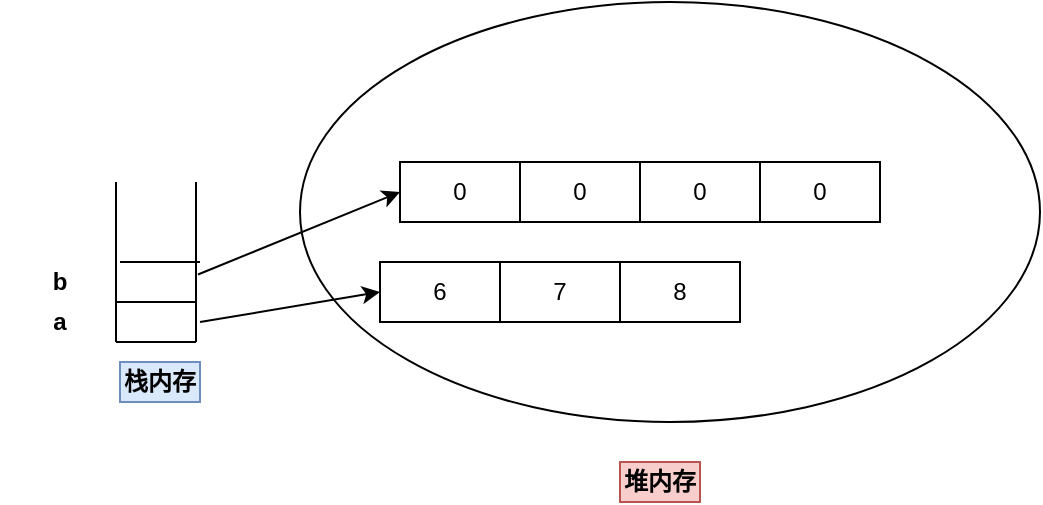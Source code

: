 <mxfile version="14.6.13" type="github">
  <diagram id="tiuxtyO_89RcUK8pPH2K" name="Page-2">
    <mxGraphModel dx="940" dy="602" grid="1" gridSize="10" guides="1" tooltips="1" connect="1" arrows="1" fold="1" page="1" pageScale="1" pageWidth="827" pageHeight="1169" math="0" shadow="0">
      <root>
        <mxCell id="JV9GuT0mUkhfZk8_u9Vu-0" />
        <mxCell id="JV9GuT0mUkhfZk8_u9Vu-1" parent="JV9GuT0mUkhfZk8_u9Vu-0" />
        <mxCell id="jh9cWZtIwW_PEjWoMGmG-0" value="" style="endArrow=none;html=1;" edge="1" parent="JV9GuT0mUkhfZk8_u9Vu-1">
          <mxGeometry width="50" height="50" relative="1" as="geometry">
            <mxPoint x="328" y="320" as="sourcePoint" />
            <mxPoint x="328" y="240" as="targetPoint" />
          </mxGeometry>
        </mxCell>
        <mxCell id="jh9cWZtIwW_PEjWoMGmG-1" value="" style="endArrow=none;html=1;" edge="1" parent="JV9GuT0mUkhfZk8_u9Vu-1">
          <mxGeometry width="50" height="50" relative="1" as="geometry">
            <mxPoint x="368" y="320" as="sourcePoint" />
            <mxPoint x="368" y="240" as="targetPoint" />
          </mxGeometry>
        </mxCell>
        <mxCell id="jh9cWZtIwW_PEjWoMGmG-2" value="" style="endArrow=none;html=1;" edge="1" parent="JV9GuT0mUkhfZk8_u9Vu-1">
          <mxGeometry width="50" height="50" relative="1" as="geometry">
            <mxPoint x="328" y="320" as="sourcePoint" />
            <mxPoint x="368" y="320" as="targetPoint" />
          </mxGeometry>
        </mxCell>
        <mxCell id="jh9cWZtIwW_PEjWoMGmG-3" value="" style="endArrow=none;html=1;" edge="1" parent="JV9GuT0mUkhfZk8_u9Vu-1">
          <mxGeometry width="50" height="50" relative="1" as="geometry">
            <mxPoint x="328" y="300" as="sourcePoint" />
            <mxPoint x="368" y="300" as="targetPoint" />
          </mxGeometry>
        </mxCell>
        <mxCell id="jh9cWZtIwW_PEjWoMGmG-4" value="" style="ellipse;whiteSpace=wrap;html=1;" vertex="1" parent="JV9GuT0mUkhfZk8_u9Vu-1">
          <mxGeometry x="420" y="150" width="370" height="210" as="geometry" />
        </mxCell>
        <mxCell id="jh9cWZtIwW_PEjWoMGmG-5" value="6" style="rounded=0;whiteSpace=wrap;html=1;" vertex="1" parent="JV9GuT0mUkhfZk8_u9Vu-1">
          <mxGeometry x="460" y="280" width="60" height="30" as="geometry" />
        </mxCell>
        <mxCell id="jh9cWZtIwW_PEjWoMGmG-6" value="7" style="rounded=0;whiteSpace=wrap;html=1;" vertex="1" parent="JV9GuT0mUkhfZk8_u9Vu-1">
          <mxGeometry x="520" y="280" width="60" height="30" as="geometry" />
        </mxCell>
        <mxCell id="jh9cWZtIwW_PEjWoMGmG-7" value="8" style="rounded=0;whiteSpace=wrap;html=1;" vertex="1" parent="JV9GuT0mUkhfZk8_u9Vu-1">
          <mxGeometry x="580" y="280" width="60" height="30" as="geometry" />
        </mxCell>
        <mxCell id="jh9cWZtIwW_PEjWoMGmG-9" value="" style="endArrow=classic;html=1;entryX=0;entryY=0.5;entryDx=0;entryDy=0;" edge="1" parent="JV9GuT0mUkhfZk8_u9Vu-1" target="jh9cWZtIwW_PEjWoMGmG-5">
          <mxGeometry width="50" height="50" relative="1" as="geometry">
            <mxPoint x="370" y="310" as="sourcePoint" />
            <mxPoint x="380" y="270" as="targetPoint" />
          </mxGeometry>
        </mxCell>
        <mxCell id="jh9cWZtIwW_PEjWoMGmG-10" value="栈内存" style="text;html=1;strokeColor=#6c8ebf;fillColor=#dae8fc;align=center;verticalAlign=middle;whiteSpace=wrap;rounded=0;fontStyle=1" vertex="1" parent="JV9GuT0mUkhfZk8_u9Vu-1">
          <mxGeometry x="330" y="330" width="40" height="20" as="geometry" />
        </mxCell>
        <mxCell id="jh9cWZtIwW_PEjWoMGmG-11" value="堆内存" style="text;html=1;strokeColor=#b85450;fillColor=#f8cecc;align=center;verticalAlign=middle;whiteSpace=wrap;rounded=0;fontStyle=1" vertex="1" parent="JV9GuT0mUkhfZk8_u9Vu-1">
          <mxGeometry x="580" y="380" width="40" height="20" as="geometry" />
        </mxCell>
        <mxCell id="jh9cWZtIwW_PEjWoMGmG-12" value="a" style="text;html=1;strokeColor=none;fillColor=none;align=center;verticalAlign=middle;whiteSpace=wrap;rounded=0;fontStyle=1" vertex="1" parent="JV9GuT0mUkhfZk8_u9Vu-1">
          <mxGeometry x="270" y="300" width="60" height="20" as="geometry" />
        </mxCell>
        <mxCell id="jh9cWZtIwW_PEjWoMGmG-13" value="0" style="rounded=0;whiteSpace=wrap;html=1;" vertex="1" parent="JV9GuT0mUkhfZk8_u9Vu-1">
          <mxGeometry x="470" y="230" width="60" height="30" as="geometry" />
        </mxCell>
        <mxCell id="jh9cWZtIwW_PEjWoMGmG-14" value="0" style="rounded=0;whiteSpace=wrap;html=1;" vertex="1" parent="JV9GuT0mUkhfZk8_u9Vu-1">
          <mxGeometry x="530" y="230" width="60" height="30" as="geometry" />
        </mxCell>
        <mxCell id="jh9cWZtIwW_PEjWoMGmG-15" value="0" style="rounded=0;whiteSpace=wrap;html=1;" vertex="1" parent="JV9GuT0mUkhfZk8_u9Vu-1">
          <mxGeometry x="590" y="230" width="60" height="30" as="geometry" />
        </mxCell>
        <mxCell id="jh9cWZtIwW_PEjWoMGmG-16" value="0" style="rounded=0;whiteSpace=wrap;html=1;" vertex="1" parent="JV9GuT0mUkhfZk8_u9Vu-1">
          <mxGeometry x="650" y="230" width="60" height="30" as="geometry" />
        </mxCell>
        <mxCell id="jh9cWZtIwW_PEjWoMGmG-17" value="0" style="rounded=0;whiteSpace=wrap;html=1;" vertex="1" parent="JV9GuT0mUkhfZk8_u9Vu-1">
          <mxGeometry x="470" y="230" width="60" height="30" as="geometry" />
        </mxCell>
        <mxCell id="jh9cWZtIwW_PEjWoMGmG-18" value="" style="endArrow=none;html=1;" edge="1" parent="JV9GuT0mUkhfZk8_u9Vu-1">
          <mxGeometry width="50" height="50" relative="1" as="geometry">
            <mxPoint x="330" y="280" as="sourcePoint" />
            <mxPoint x="370" y="280" as="targetPoint" />
          </mxGeometry>
        </mxCell>
        <mxCell id="jh9cWZtIwW_PEjWoMGmG-19" value="b" style="text;html=1;strokeColor=none;fillColor=none;align=center;verticalAlign=middle;whiteSpace=wrap;rounded=0;fontStyle=1" vertex="1" parent="JV9GuT0mUkhfZk8_u9Vu-1">
          <mxGeometry x="270" y="280" width="60" height="20" as="geometry" />
        </mxCell>
        <mxCell id="jh9cWZtIwW_PEjWoMGmG-20" value="" style="endArrow=classic;html=1;entryX=0;entryY=0.5;entryDx=0;entryDy=0;" edge="1" parent="JV9GuT0mUkhfZk8_u9Vu-1" target="jh9cWZtIwW_PEjWoMGmG-17">
          <mxGeometry width="50" height="50" relative="1" as="geometry">
            <mxPoint x="369" y="286.25" as="sourcePoint" />
            <mxPoint x="450" y="286" as="targetPoint" />
          </mxGeometry>
        </mxCell>
      </root>
    </mxGraphModel>
  </diagram>
</mxfile>
